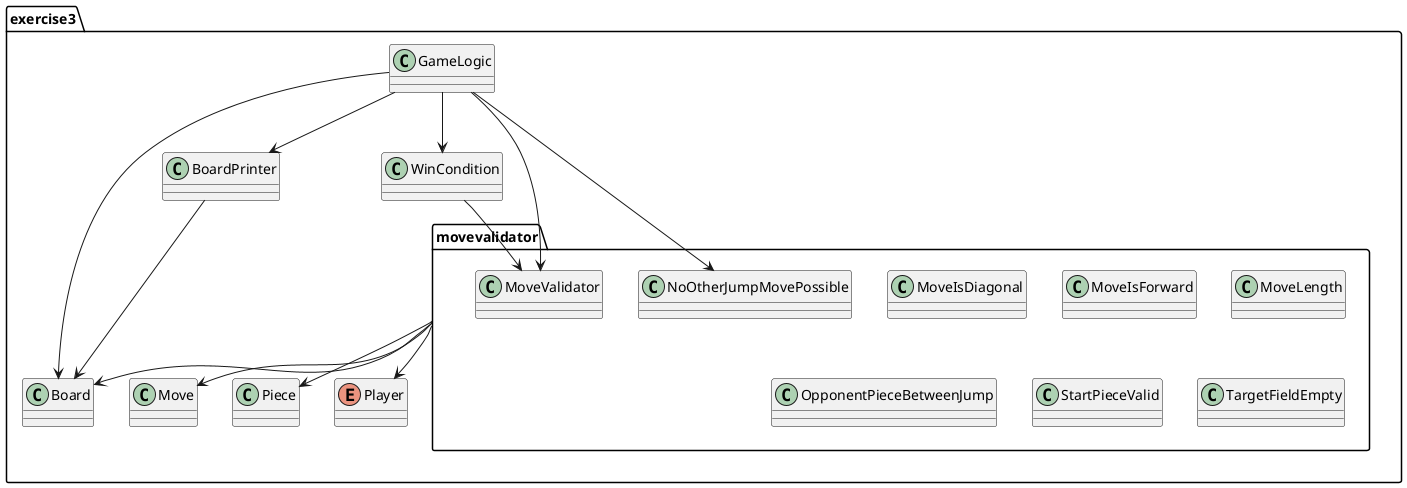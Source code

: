 @startuml
package exercise3{
package movevalidator {
class MoveIsDiagonal
class MoveIsForward
class MoveLength
class MoveValidator
class NoOtherJumpMovePossible
class OpponentPieceBetweenJump
class StartPieceValid
class TargetFieldEmpty
}
class Board
class BoardPrinter
class GameLogic
class Move
class Piece
enum Player
class WinCondition
}
movevalidator --> Board
movevalidator --> Move
movevalidator --> Piece
movevalidator --> Player
GameLogic --> BoardPrinter
GameLogic --> Board
GameLogic --> WinCondition
BoardPrinter --> Board
GameLogic --> MoveValidator
GameLogic --> NoOtherJumpMovePossible
WinCondition --> MoveValidator
@enduml